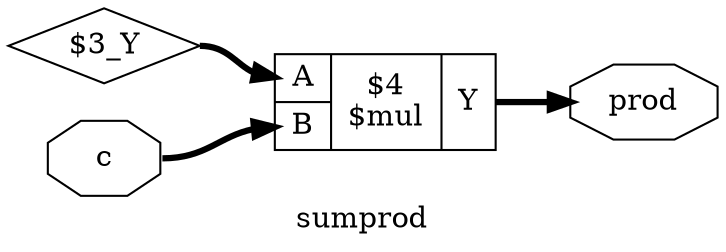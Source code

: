 digraph "sumprod" {
label="sumprod";
rankdir="LR";
remincross=true;
n2 [ shape=octagon, label="c", color="black", fontcolor="black"];
n3 [ shape=octagon, label="prod", color="black", fontcolor="black"];
c7 [ shape=record, label="{{<p4> A|<p5> B}|$4\n$mul|{<p6> Y}}",  ];
n1 [ shape=diamond, label="$3_Y" ];
n1:e -> c7:p4:w [color="black", fontcolor="black", style="setlinewidth(3)", label=""];
n2:e -> c7:p5:w [color="black", fontcolor="black", style="setlinewidth(3)", label=""];
c7:p6:e -> n3:w [color="black", fontcolor="black", style="setlinewidth(3)", label=""];
}
